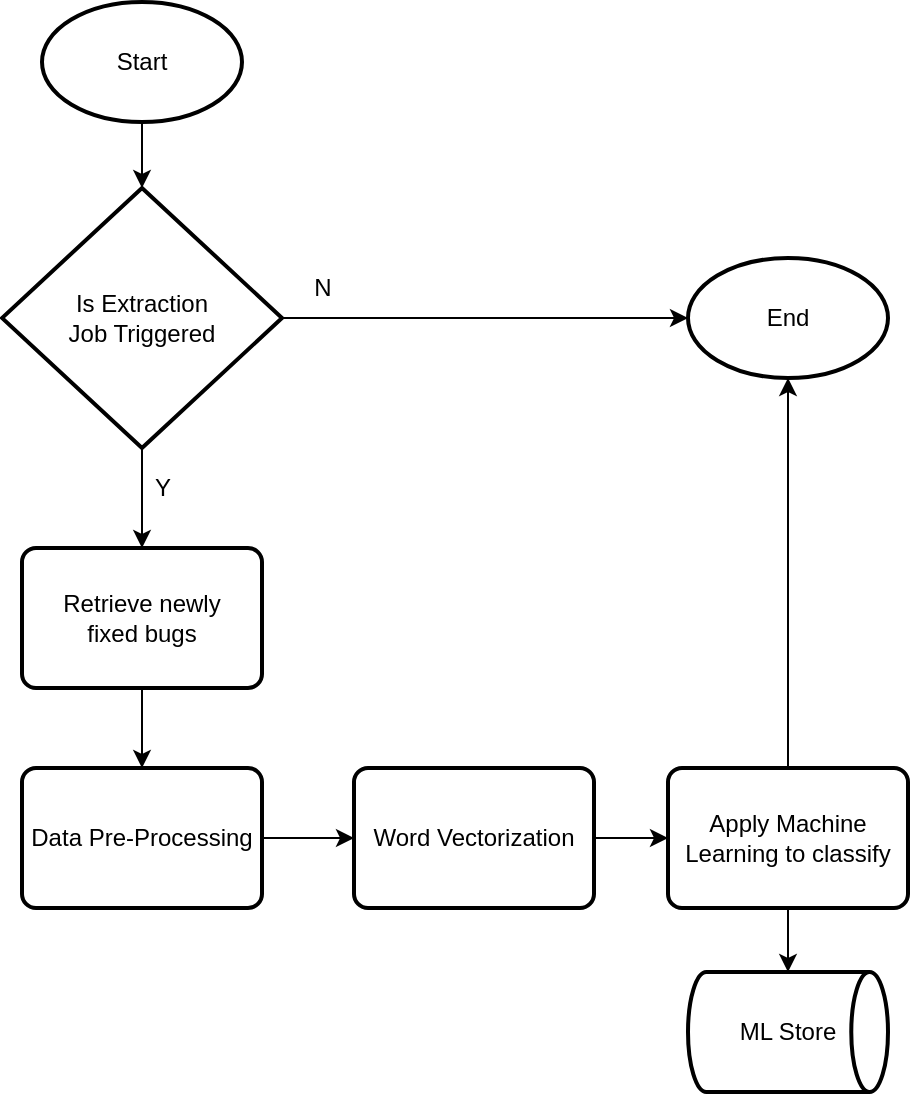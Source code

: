 <mxfile version="15.1.1" type="device"><diagram id="V8ir2a9obJOT1I5x0uF1" name="Page-1"><mxGraphModel dx="960" dy="529" grid="0" gridSize="10" guides="1" tooltips="1" connect="1" arrows="1" fold="1" page="1" pageScale="1" pageWidth="3000" pageHeight="1100" math="0" shadow="0"><root><mxCell id="0"/><mxCell id="1" parent="0"/><mxCell id="D4v1HHGiaNktHu0GNoAi-17" value="" style="edgeStyle=orthogonalEdgeStyle;rounded=0;orthogonalLoop=1;jettySize=auto;html=1;" parent="1" source="D4v1HHGiaNktHu0GNoAi-1" target="D4v1HHGiaNktHu0GNoAi-4" edge="1"><mxGeometry relative="1" as="geometry"/></mxCell><mxCell id="D4v1HHGiaNktHu0GNoAi-1" value="Start" style="strokeWidth=2;html=1;shape=mxgraph.flowchart.start_1;whiteSpace=wrap;" parent="1" vertex="1"><mxGeometry x="190" y="90" width="100" height="60" as="geometry"/></mxCell><mxCell id="D4v1HHGiaNktHu0GNoAi-14" value="" style="edgeStyle=orthogonalEdgeStyle;rounded=0;orthogonalLoop=1;jettySize=auto;html=1;" parent="1" source="D4v1HHGiaNktHu0GNoAi-2" target="D4v1HHGiaNktHu0GNoAi-8" edge="1"><mxGeometry relative="1" as="geometry"/></mxCell><mxCell id="D4v1HHGiaNktHu0GNoAi-2" value="Retrieve newly fixed&amp;nbsp;bugs" style="rounded=1;whiteSpace=wrap;html=1;absoluteArcSize=1;arcSize=14;strokeWidth=2;" parent="1" vertex="1"><mxGeometry x="180" y="363" width="120" height="70" as="geometry"/></mxCell><mxCell id="D4v1HHGiaNktHu0GNoAi-6" value="" style="edgeStyle=orthogonalEdgeStyle;rounded=0;orthogonalLoop=1;jettySize=auto;html=1;" parent="1" source="D4v1HHGiaNktHu0GNoAi-4" target="D4v1HHGiaNktHu0GNoAi-5" edge="1"><mxGeometry relative="1" as="geometry"/></mxCell><mxCell id="D4v1HHGiaNktHu0GNoAi-7" value="" style="edgeStyle=orthogonalEdgeStyle;rounded=0;orthogonalLoop=1;jettySize=auto;html=1;" parent="1" source="D4v1HHGiaNktHu0GNoAi-4" target="D4v1HHGiaNktHu0GNoAi-2" edge="1"><mxGeometry relative="1" as="geometry"/></mxCell><mxCell id="D4v1HHGiaNktHu0GNoAi-4" value="Is Extraction &lt;br&gt;Job Triggered" style="strokeWidth=2;html=1;shape=mxgraph.flowchart.decision;whiteSpace=wrap;" parent="1" vertex="1"><mxGeometry x="170" y="183" width="140" height="130" as="geometry"/></mxCell><mxCell id="D4v1HHGiaNktHu0GNoAi-5" value="End" style="strokeWidth=2;html=1;shape=mxgraph.flowchart.start_1;whiteSpace=wrap;" parent="1" vertex="1"><mxGeometry x="513" y="218" width="100" height="60" as="geometry"/></mxCell><mxCell id="D4v1HHGiaNktHu0GNoAi-15" value="" style="edgeStyle=orthogonalEdgeStyle;rounded=0;orthogonalLoop=1;jettySize=auto;html=1;" parent="1" source="D4v1HHGiaNktHu0GNoAi-8" target="D4v1HHGiaNktHu0GNoAi-9" edge="1"><mxGeometry relative="1" as="geometry"/></mxCell><mxCell id="D4v1HHGiaNktHu0GNoAi-8" value="Data Pre-Processing" style="rounded=1;whiteSpace=wrap;html=1;absoluteArcSize=1;arcSize=14;strokeWidth=2;" parent="1" vertex="1"><mxGeometry x="180" y="473" width="120" height="70" as="geometry"/></mxCell><mxCell id="D4v1HHGiaNktHu0GNoAi-16" value="" style="edgeStyle=orthogonalEdgeStyle;rounded=0;orthogonalLoop=1;jettySize=auto;html=1;" parent="1" source="D4v1HHGiaNktHu0GNoAi-9" target="D4v1HHGiaNktHu0GNoAi-10" edge="1"><mxGeometry relative="1" as="geometry"/></mxCell><mxCell id="D4v1HHGiaNktHu0GNoAi-9" value="Word Vectorization" style="rounded=1;whiteSpace=wrap;html=1;absoluteArcSize=1;arcSize=14;strokeWidth=2;" parent="1" vertex="1"><mxGeometry x="346" y="473" width="120" height="70" as="geometry"/></mxCell><mxCell id="D4v1HHGiaNktHu0GNoAi-12" value="" style="edgeStyle=orthogonalEdgeStyle;rounded=0;orthogonalLoop=1;jettySize=auto;html=1;" parent="1" source="D4v1HHGiaNktHu0GNoAi-10" target="D4v1HHGiaNktHu0GNoAi-11" edge="1"><mxGeometry relative="1" as="geometry"/></mxCell><mxCell id="D4v1HHGiaNktHu0GNoAi-13" style="edgeStyle=orthogonalEdgeStyle;rounded=0;orthogonalLoop=1;jettySize=auto;html=1;entryX=0.5;entryY=1;entryDx=0;entryDy=0;entryPerimeter=0;" parent="1" source="D4v1HHGiaNktHu0GNoAi-10" target="D4v1HHGiaNktHu0GNoAi-5" edge="1"><mxGeometry relative="1" as="geometry"/></mxCell><mxCell id="D4v1HHGiaNktHu0GNoAi-10" value="Apply Machine Learning to classify" style="rounded=1;whiteSpace=wrap;html=1;absoluteArcSize=1;arcSize=14;strokeWidth=2;" parent="1" vertex="1"><mxGeometry x="503" y="473" width="120" height="70" as="geometry"/></mxCell><mxCell id="D4v1HHGiaNktHu0GNoAi-11" value="ML Store" style="strokeWidth=2;html=1;shape=mxgraph.flowchart.direct_data;whiteSpace=wrap;" parent="1" vertex="1"><mxGeometry x="513" y="575" width="100" height="60" as="geometry"/></mxCell><mxCell id="D4v1HHGiaNktHu0GNoAi-18" value="N" style="text;html=1;align=center;verticalAlign=middle;resizable=0;points=[];autosize=1;strokeColor=none;fillColor=none;" parent="1" vertex="1"><mxGeometry x="320" y="223" width="20" height="20" as="geometry"/></mxCell><mxCell id="D4v1HHGiaNktHu0GNoAi-19" value="Y" style="text;html=1;align=center;verticalAlign=middle;resizable=0;points=[];autosize=1;strokeColor=none;fillColor=none;" parent="1" vertex="1"><mxGeometry x="240" y="323" width="20" height="20" as="geometry"/></mxCell></root></mxGraphModel></diagram></mxfile>